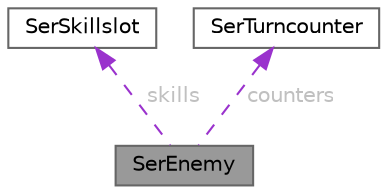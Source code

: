 digraph "SerEnemy"
{
 // LATEX_PDF_SIZE
  bgcolor="transparent";
  edge [fontname=Helvetica,fontsize=10,labelfontname=Helvetica,labelfontsize=10];
  node [fontname=Helvetica,fontsize=10,shape=box,height=0.2,width=0.4];
  Node1 [id="Node000001",label="SerEnemy",height=0.2,width=0.4,color="gray40", fillcolor="grey60", style="filled", fontcolor="black",tooltip="Serialized Enemy."];
  Node2 -> Node1 [id="edge1_Node000001_Node000002",dir="back",color="darkorchid3",style="dashed",tooltip=" ",label=" skills",fontcolor="grey" ];
  Node2 [id="Node000002",label="SerSkillslot",height=0.2,width=0.4,color="gray40", fillcolor="white", style="filled",URL="$structSerSkillslot.html",tooltip="Serialized Skillslot."];
  Node3 -> Node1 [id="edge2_Node000001_Node000003",dir="back",color="darkorchid3",style="dashed",tooltip=" ",label=" counters",fontcolor="grey" ];
  Node3 [id="Node000003",label="SerTurncounter",height=0.2,width=0.4,color="gray40", fillcolor="white", style="filled",URL="$structSerTurncounter.html",tooltip="Serialized Turncounter."];
}
